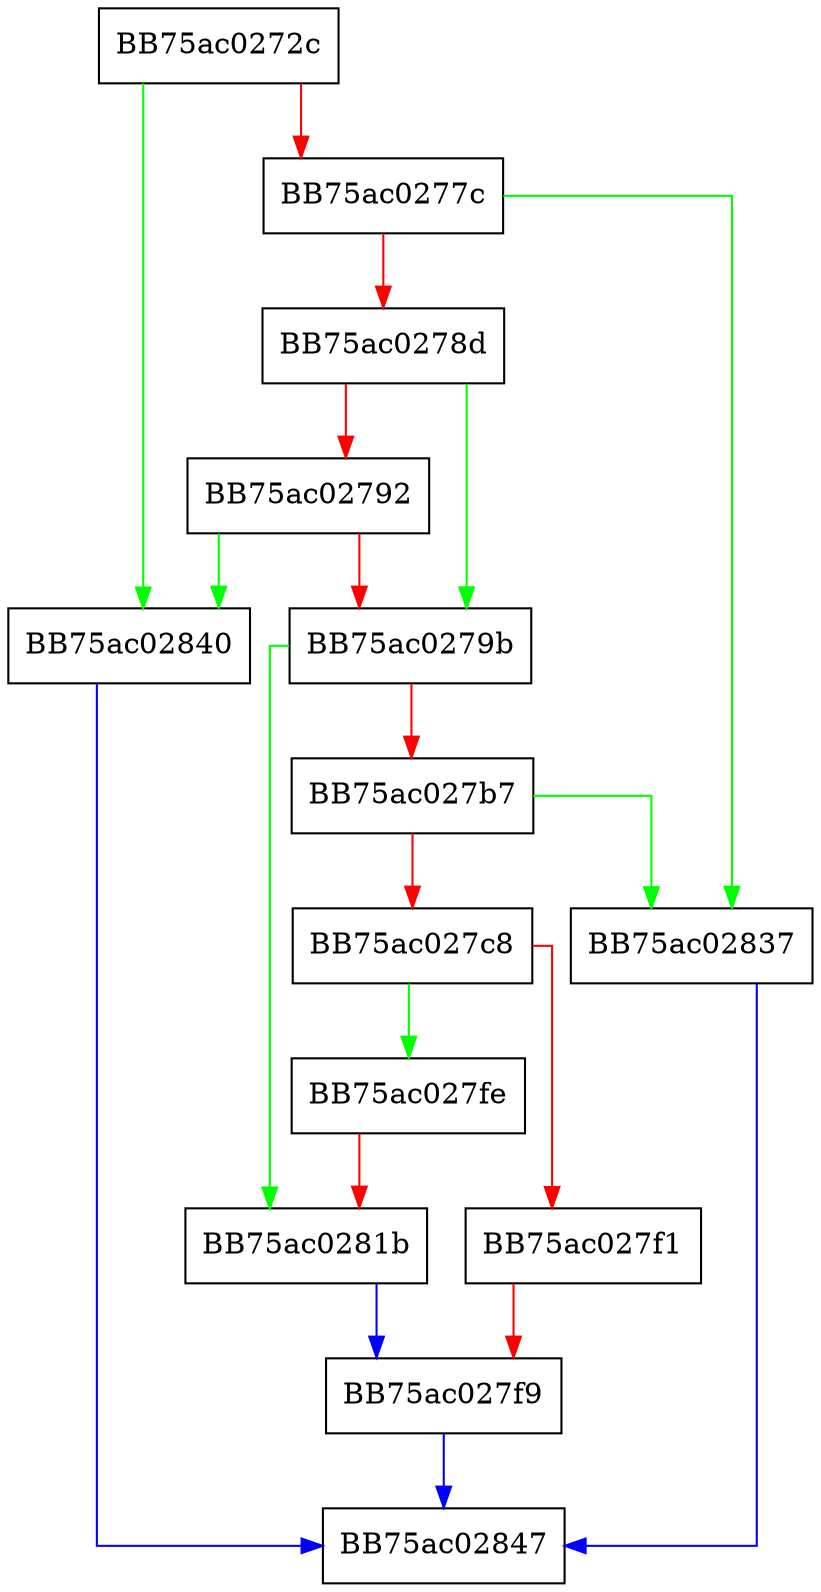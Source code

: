digraph ZSTD_execSequenceEndSplitLitBuffer {
  node [shape="box"];
  graph [splines=ortho];
  BB75ac0272c -> BB75ac02840 [color="green"];
  BB75ac0272c -> BB75ac0277c [color="red"];
  BB75ac0277c -> BB75ac02837 [color="green"];
  BB75ac0277c -> BB75ac0278d [color="red"];
  BB75ac0278d -> BB75ac0279b [color="green"];
  BB75ac0278d -> BB75ac02792 [color="red"];
  BB75ac02792 -> BB75ac02840 [color="green"];
  BB75ac02792 -> BB75ac0279b [color="red"];
  BB75ac0279b -> BB75ac0281b [color="green"];
  BB75ac0279b -> BB75ac027b7 [color="red"];
  BB75ac027b7 -> BB75ac02837 [color="green"];
  BB75ac027b7 -> BB75ac027c8 [color="red"];
  BB75ac027c8 -> BB75ac027fe [color="green"];
  BB75ac027c8 -> BB75ac027f1 [color="red"];
  BB75ac027f1 -> BB75ac027f9 [color="red"];
  BB75ac027f9 -> BB75ac02847 [color="blue"];
  BB75ac027fe -> BB75ac0281b [color="red"];
  BB75ac0281b -> BB75ac027f9 [color="blue"];
  BB75ac02837 -> BB75ac02847 [color="blue"];
  BB75ac02840 -> BB75ac02847 [color="blue"];
}